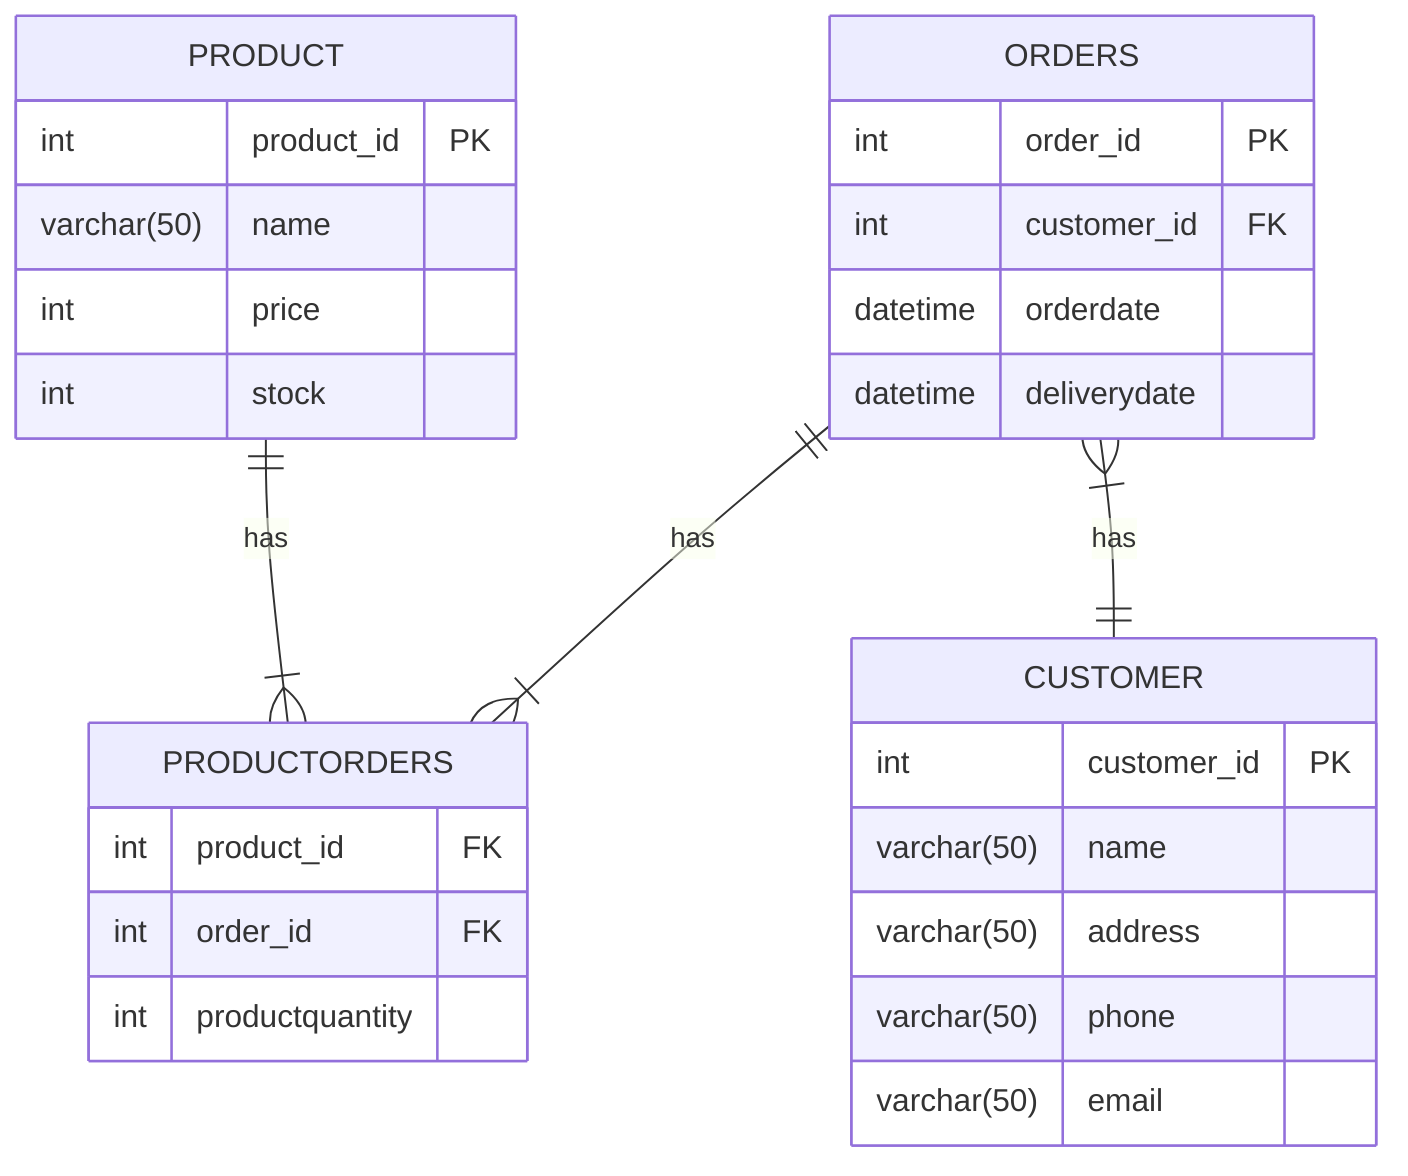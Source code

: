 erDiagram
    PRODUCT {
        int product_id PK
        varchar(50) name
        int price
        int stock
    }
    PRODUCTORDERS {
        int product_id FK
        int order_id FK
        int productquantity
    }
    ORDERS {
        int order_id PK
        int customer_id FK
        datetime orderdate
        datetime deliverydate
    }
    CUSTOMER {
        int customer_id PK
        varchar(50) name
        varchar(50) address
        varchar(50) phone
        varchar(50) email
    }

    PRODUCT ||--|{ PRODUCTORDERS : has
    ORDERS ||--|{ PRODUCTORDERS : has
    ORDERS }|--|| CUSTOMER : has